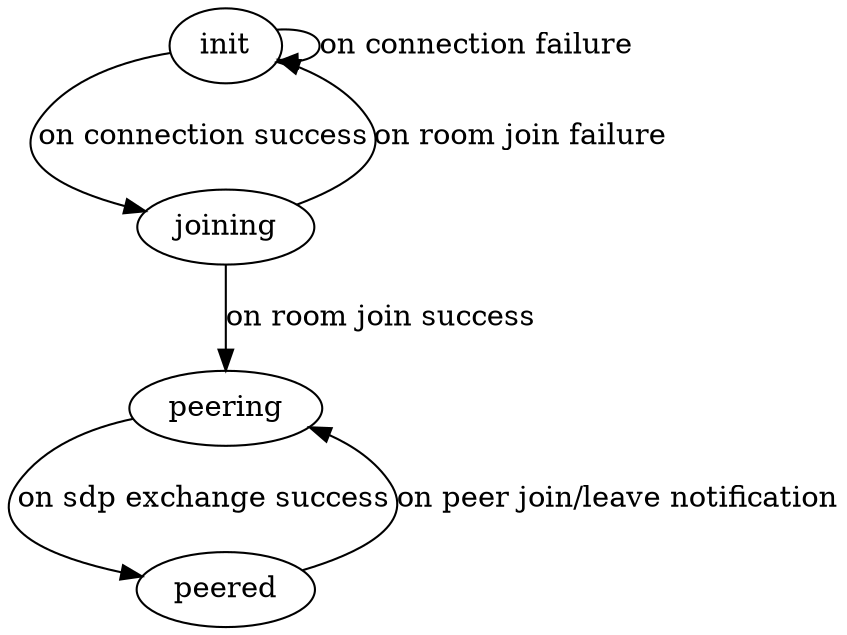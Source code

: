 digraph signaling {
  init -> init [label="on connection failure"];
  init -> joining [label="on connection success"];
  joining -> init [label="on room join failure"];
  joining -> peering [label="on room join success"];
  peering -> peered [label="on sdp exchange success"];
  peered -> peering [label="on peer join/leave notification"];
}
